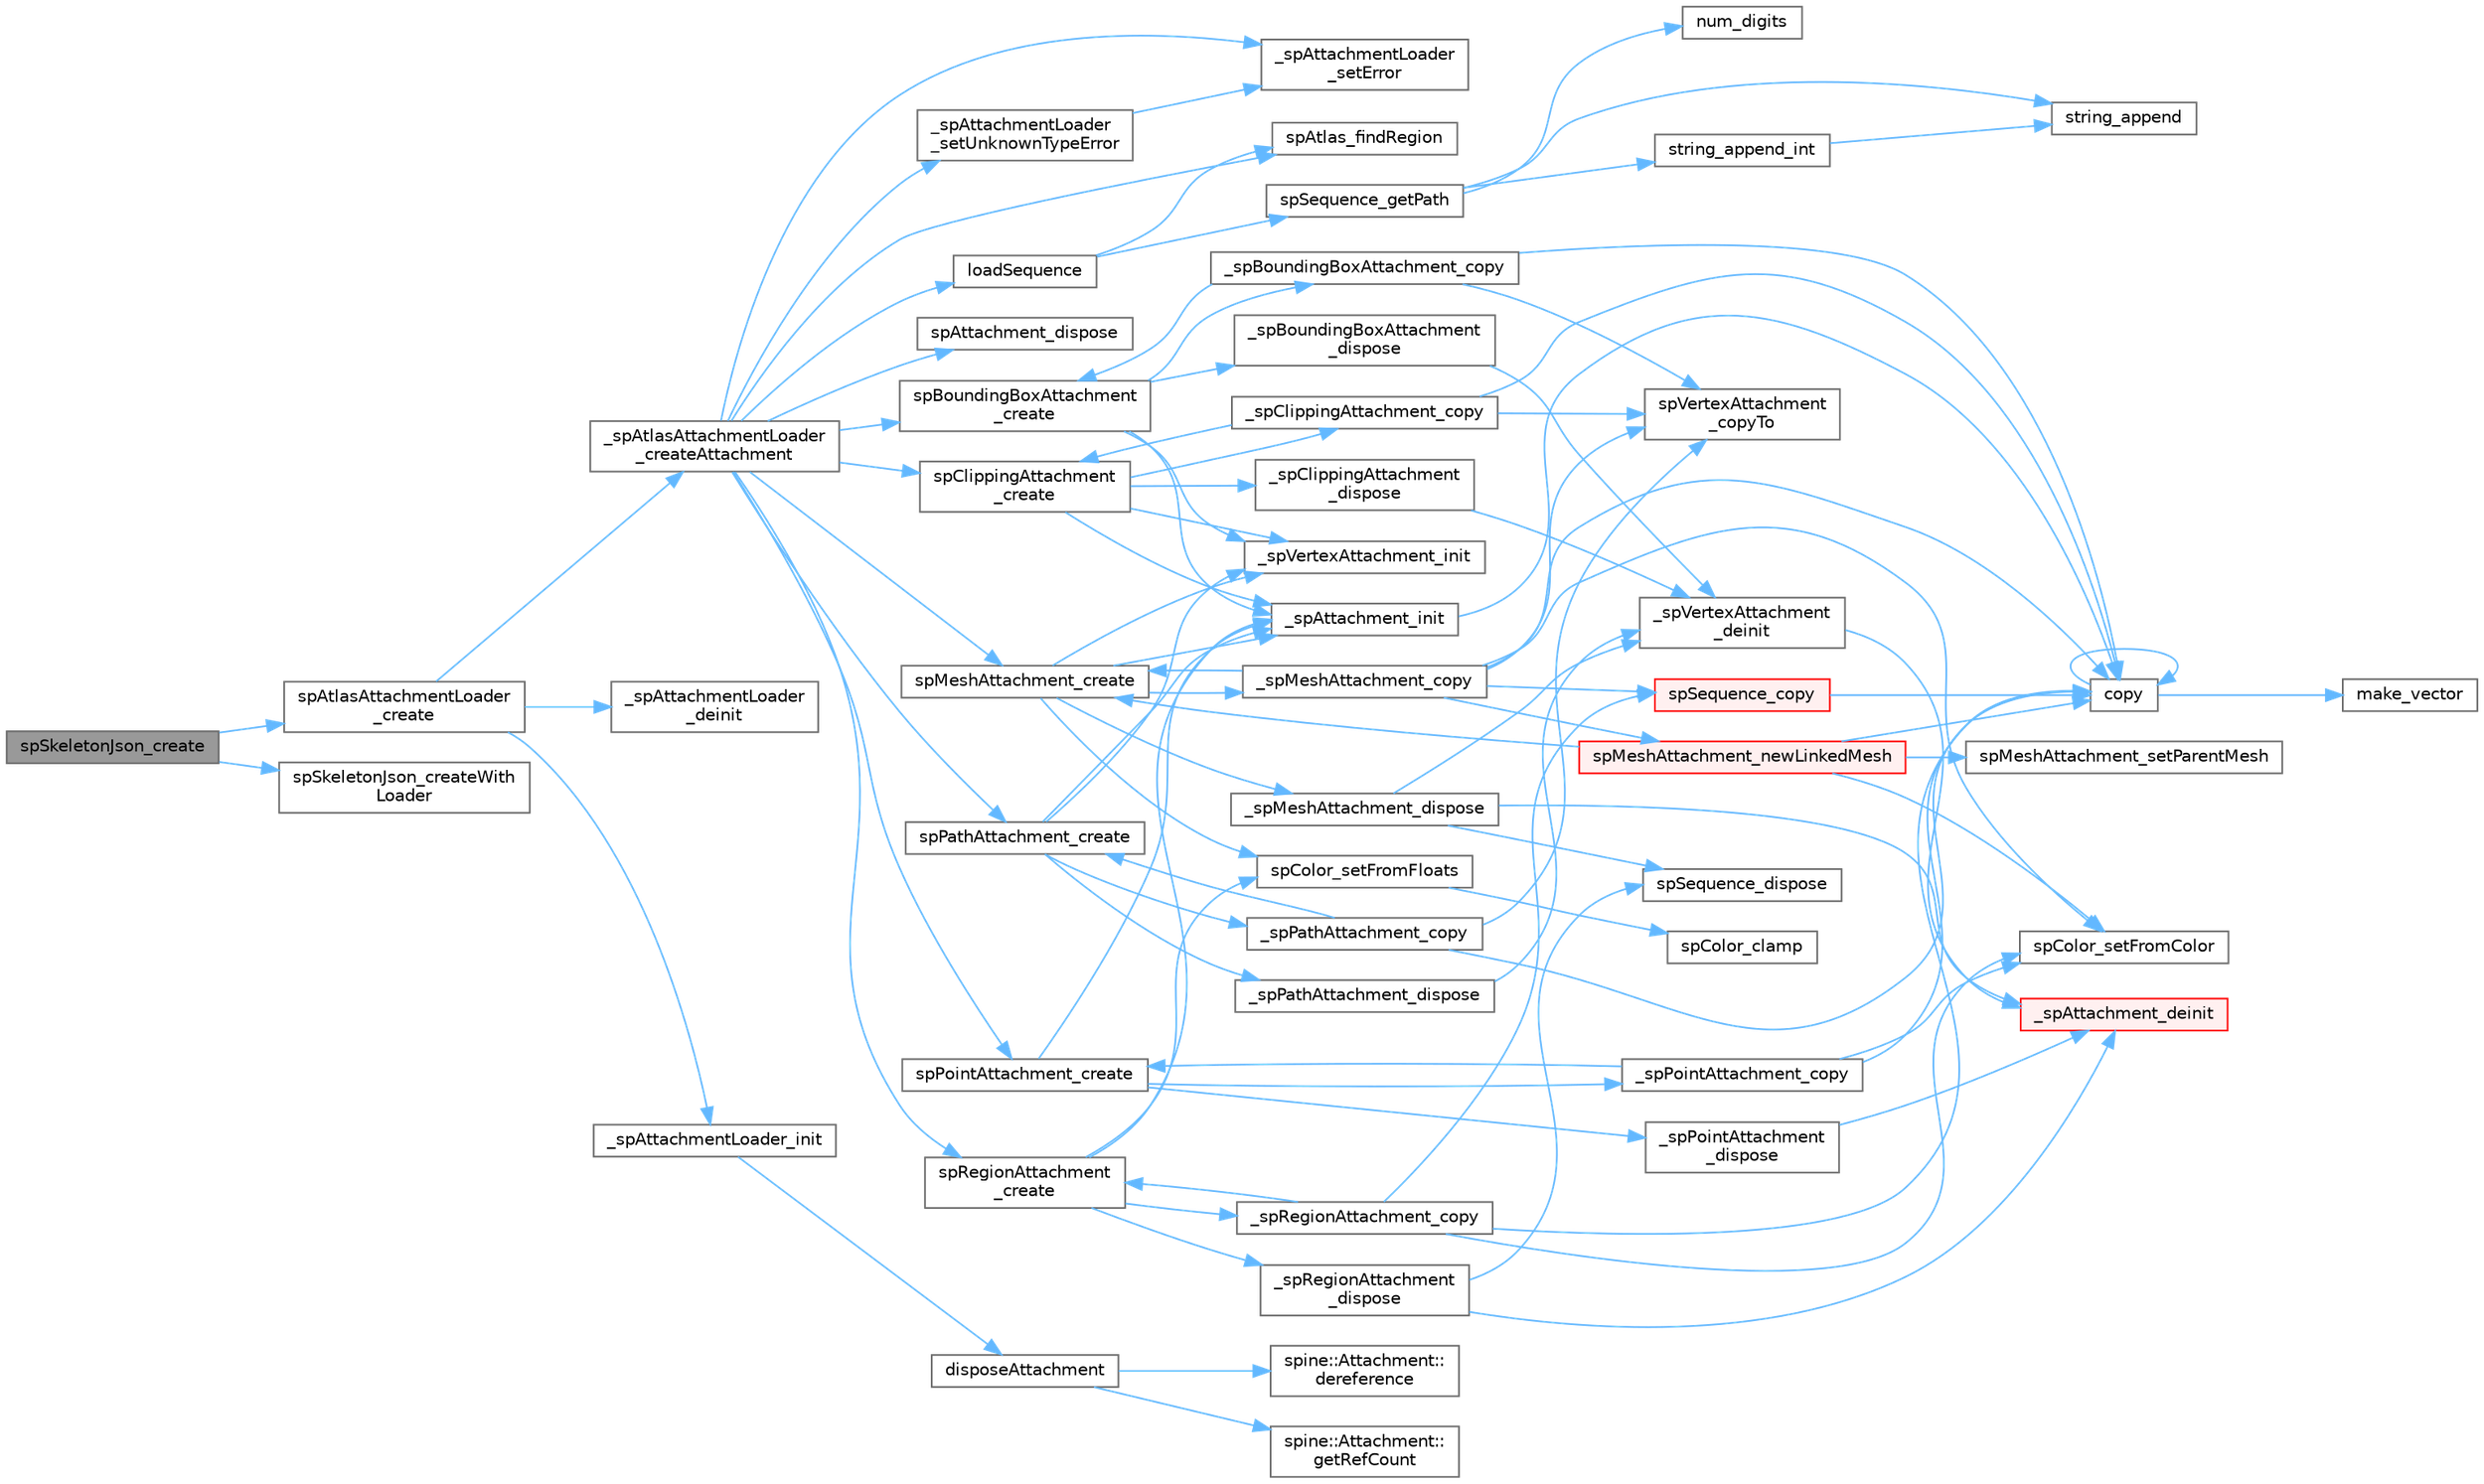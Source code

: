 digraph "spSkeletonJson_create"
{
 // LATEX_PDF_SIZE
  bgcolor="transparent";
  edge [fontname=Helvetica,fontsize=10,labelfontname=Helvetica,labelfontsize=10];
  node [fontname=Helvetica,fontsize=10,shape=box,height=0.2,width=0.4];
  rankdir="LR";
  Node1 [id="Node000001",label="spSkeletonJson_create",height=0.2,width=0.4,color="gray40", fillcolor="grey60", style="filled", fontcolor="black",tooltip=" "];
  Node1 -> Node2 [id="edge92_Node000001_Node000002",color="steelblue1",style="solid",tooltip=" "];
  Node2 [id="Node000002",label="spAtlasAttachmentLoader\l_create",height=0.2,width=0.4,color="grey40", fillcolor="white", style="filled",URL="$_atlas_attachment_loader_8c.html#aa7a18b3d25b0759d839fa98d15872cab",tooltip=" "];
  Node2 -> Node3 [id="edge93_Node000002_Node000003",color="steelblue1",style="solid",tooltip=" "];
  Node3 [id="Node000003",label="_spAtlasAttachmentLoader\l_createAttachment",height=0.2,width=0.4,color="grey40", fillcolor="white", style="filled",URL="$_atlas_attachment_loader_8c.html#a413beef473c08236d213eb4f2d4dda84",tooltip=" "];
  Node3 -> Node4 [id="edge94_Node000003_Node000004",color="steelblue1",style="solid",tooltip=" "];
  Node4 [id="Node000004",label="_spAttachmentLoader\l_setError",height=0.2,width=0.4,color="grey40", fillcolor="white", style="filled",URL="$_attachment_loader_8c.html#a76072645a62f1f01ef37e37df950beb0",tooltip=" "];
  Node3 -> Node5 [id="edge95_Node000003_Node000005",color="steelblue1",style="solid",tooltip=" "];
  Node5 [id="Node000005",label="_spAttachmentLoader\l_setUnknownTypeError",height=0.2,width=0.4,color="grey40", fillcolor="white", style="filled",URL="$_attachment_loader_8c.html#a4662f9f59885ba336ec3eeaeb956f291",tooltip=" "];
  Node5 -> Node4 [id="edge96_Node000005_Node000004",color="steelblue1",style="solid",tooltip=" "];
  Node3 -> Node6 [id="edge97_Node000003_Node000006",color="steelblue1",style="solid",tooltip=" "];
  Node6 [id="Node000006",label="loadSequence",height=0.2,width=0.4,color="grey40", fillcolor="white", style="filled",URL="$_atlas_attachment_loader_8c.html#a582bb9cc3a8caac610f7b3aeeb981072",tooltip=" "];
  Node6 -> Node7 [id="edge98_Node000006_Node000007",color="steelblue1",style="solid",tooltip=" "];
  Node7 [id="Node000007",label="spAtlas_findRegion",height=0.2,width=0.4,color="grey40", fillcolor="white", style="filled",URL="$_atlas_8c.html#a82bba777375818ce281bb72ad1314359",tooltip=" "];
  Node6 -> Node8 [id="edge99_Node000006_Node000008",color="steelblue1",style="solid",tooltip=" "];
  Node8 [id="Node000008",label="spSequence_getPath",height=0.2,width=0.4,color="grey40", fillcolor="white", style="filled",URL="$_sequence_8c.html#ae567d655a9794119e67e1b46886071e4",tooltip=" "];
  Node8 -> Node9 [id="edge100_Node000008_Node000009",color="steelblue1",style="solid",tooltip=" "];
  Node9 [id="Node000009",label="num_digits",height=0.2,width=0.4,color="grey40", fillcolor="white", style="filled",URL="$_sequence_8c.html#aa16e8c03d098498ad9c8839cf2c48044",tooltip=" "];
  Node8 -> Node10 [id="edge101_Node000008_Node000010",color="steelblue1",style="solid",tooltip=" "];
  Node10 [id="Node000010",label="string_append",height=0.2,width=0.4,color="grey40", fillcolor="white", style="filled",URL="$_sequence_8c.html#af25c837e1d446d033009c154a2bb94f2",tooltip=" "];
  Node8 -> Node11 [id="edge102_Node000008_Node000011",color="steelblue1",style="solid",tooltip=" "];
  Node11 [id="Node000011",label="string_append_int",height=0.2,width=0.4,color="grey40", fillcolor="white", style="filled",URL="$_sequence_8c.html#a88fa23434e65603e4a8468888e14f2e7",tooltip=" "];
  Node11 -> Node10 [id="edge103_Node000011_Node000010",color="steelblue1",style="solid",tooltip=" "];
  Node3 -> Node7 [id="edge104_Node000003_Node000007",color="steelblue1",style="solid",tooltip=" "];
  Node3 -> Node12 [id="edge105_Node000003_Node000012",color="steelblue1",style="solid",tooltip=" "];
  Node12 [id="Node000012",label="spAttachment_dispose",height=0.2,width=0.4,color="grey40", fillcolor="white", style="filled",URL="$_attachment_8c.html#a79acc5ee5476760411382e50454f62d4",tooltip=" "];
  Node3 -> Node13 [id="edge106_Node000003_Node000013",color="steelblue1",style="solid",tooltip=" "];
  Node13 [id="Node000013",label="spBoundingBoxAttachment\l_create",height=0.2,width=0.4,color="grey40", fillcolor="white", style="filled",URL="$_bounding_box_attachment_8c.html#a71ec51b774203f4cdb0c7400c7c30185",tooltip=" "];
  Node13 -> Node14 [id="edge107_Node000013_Node000014",color="steelblue1",style="solid",tooltip=" "];
  Node14 [id="Node000014",label="_spAttachment_init",height=0.2,width=0.4,color="grey40", fillcolor="white", style="filled",URL="$_attachment_8c.html#a77645d743ca40f2700f78abdda77bd6d",tooltip=" "];
  Node14 -> Node15 [id="edge108_Node000014_Node000015",color="steelblue1",style="solid",tooltip=" "];
  Node15 [id="Node000015",label="copy",height=0.2,width=0.4,color="grey40", fillcolor="white", style="filled",URL="$level1__impl_8h.html#a7ffc26122ca6f9bec01f9bc5e64f3006",tooltip=" "];
  Node15 -> Node15 [id="edge109_Node000015_Node000015",color="steelblue1",style="solid",tooltip=" "];
  Node15 -> Node16 [id="edge110_Node000015_Node000016",color="steelblue1",style="solid",tooltip=" "];
  Node16 [id="Node000016",label="make_vector",height=0.2,width=0.4,color="grey40", fillcolor="white", style="filled",URL="$level1__impl_8h.html#ae339a3d924ebae3773d8cd03d2a37ffc",tooltip=" "];
  Node13 -> Node17 [id="edge111_Node000013_Node000017",color="steelblue1",style="solid",tooltip=" "];
  Node17 [id="Node000017",label="_spBoundingBoxAttachment_copy",height=0.2,width=0.4,color="grey40", fillcolor="white", style="filled",URL="$_bounding_box_attachment_8c.html#a91ddb6e67db63e6149d3db6246349dee",tooltip=" "];
  Node17 -> Node15 [id="edge112_Node000017_Node000015",color="steelblue1",style="solid",tooltip=" "];
  Node17 -> Node13 [id="edge113_Node000017_Node000013",color="steelblue1",style="solid",tooltip=" "];
  Node17 -> Node18 [id="edge114_Node000017_Node000018",color="steelblue1",style="solid",tooltip=" "];
  Node18 [id="Node000018",label="spVertexAttachment\l_copyTo",height=0.2,width=0.4,color="grey40", fillcolor="white", style="filled",URL="$_vertex_attachment_8c.html#aef7fe6c571a46dfe7a7bbe2dcb7f5090",tooltip=" "];
  Node13 -> Node19 [id="edge115_Node000013_Node000019",color="steelblue1",style="solid",tooltip=" "];
  Node19 [id="Node000019",label="_spBoundingBoxAttachment\l_dispose",height=0.2,width=0.4,color="grey40", fillcolor="white", style="filled",URL="$_bounding_box_attachment_8c.html#a88e7609035645dc3e7f097e97798b416",tooltip=" "];
  Node19 -> Node20 [id="edge116_Node000019_Node000020",color="steelblue1",style="solid",tooltip=" "];
  Node20 [id="Node000020",label="_spVertexAttachment\l_deinit",height=0.2,width=0.4,color="grey40", fillcolor="white", style="filled",URL="$_vertex_attachment_8c.html#a879f6827c28770124de4b2904a672244",tooltip=" "];
  Node20 -> Node21 [id="edge117_Node000020_Node000021",color="steelblue1",style="solid",tooltip=" "];
  Node21 [id="Node000021",label="_spAttachment_deinit",height=0.2,width=0.4,color="red", fillcolor="#FFF0F0", style="filled",URL="$_attachment_8c.html#abbac986c283fdf9d5dca624ddc68b3e7",tooltip=" "];
  Node13 -> Node26 [id="edge118_Node000013_Node000026",color="steelblue1",style="solid",tooltip=" "];
  Node26 [id="Node000026",label="_spVertexAttachment_init",height=0.2,width=0.4,color="grey40", fillcolor="white", style="filled",URL="$_vertex_attachment_8c.html#a408f866fc7f3cf1adc0473f36ae76e61",tooltip=" "];
  Node3 -> Node27 [id="edge119_Node000003_Node000027",color="steelblue1",style="solid",tooltip=" "];
  Node27 [id="Node000027",label="spClippingAttachment\l_create",height=0.2,width=0.4,color="grey40", fillcolor="white", style="filled",URL="$_clipping_attachment_8c.html#ae395e890bb0699cbdb0521ddd9274ad5",tooltip=" "];
  Node27 -> Node14 [id="edge120_Node000027_Node000014",color="steelblue1",style="solid",tooltip=" "];
  Node27 -> Node28 [id="edge121_Node000027_Node000028",color="steelblue1",style="solid",tooltip=" "];
  Node28 [id="Node000028",label="_spClippingAttachment_copy",height=0.2,width=0.4,color="grey40", fillcolor="white", style="filled",URL="$_clipping_attachment_8c.html#afc74fa2cb9281741e110079bf97de0f8",tooltip=" "];
  Node28 -> Node15 [id="edge122_Node000028_Node000015",color="steelblue1",style="solid",tooltip=" "];
  Node28 -> Node27 [id="edge123_Node000028_Node000027",color="steelblue1",style="solid",tooltip=" "];
  Node28 -> Node18 [id="edge124_Node000028_Node000018",color="steelblue1",style="solid",tooltip=" "];
  Node27 -> Node29 [id="edge125_Node000027_Node000029",color="steelblue1",style="solid",tooltip=" "];
  Node29 [id="Node000029",label="_spClippingAttachment\l_dispose",height=0.2,width=0.4,color="grey40", fillcolor="white", style="filled",URL="$_clipping_attachment_8c.html#a4744fa251f4a123439b6964c5f1971d5",tooltip=" "];
  Node29 -> Node20 [id="edge126_Node000029_Node000020",color="steelblue1",style="solid",tooltip=" "];
  Node27 -> Node26 [id="edge127_Node000027_Node000026",color="steelblue1",style="solid",tooltip=" "];
  Node3 -> Node30 [id="edge128_Node000003_Node000030",color="steelblue1",style="solid",tooltip=" "];
  Node30 [id="Node000030",label="spMeshAttachment_create",height=0.2,width=0.4,color="grey40", fillcolor="white", style="filled",URL="$_mesh_attachment_8c.html#a56bdc44e05dde0a83d75cce72f2628a2",tooltip=" "];
  Node30 -> Node14 [id="edge129_Node000030_Node000014",color="steelblue1",style="solid",tooltip=" "];
  Node30 -> Node31 [id="edge130_Node000030_Node000031",color="steelblue1",style="solid",tooltip=" "];
  Node31 [id="Node000031",label="_spMeshAttachment_copy",height=0.2,width=0.4,color="grey40", fillcolor="white", style="filled",URL="$_mesh_attachment_8c.html#af29030eb293b3ba84690105b3a11c649",tooltip=" "];
  Node31 -> Node15 [id="edge131_Node000031_Node000015",color="steelblue1",style="solid",tooltip=" "];
  Node31 -> Node32 [id="edge132_Node000031_Node000032",color="steelblue1",style="solid",tooltip=" "];
  Node32 [id="Node000032",label="spColor_setFromColor",height=0.2,width=0.4,color="grey40", fillcolor="white", style="filled",URL="$_color_8c.html#af0868cf31a5235b433ec908d952df5fc",tooltip=" "];
  Node31 -> Node30 [id="edge133_Node000031_Node000030",color="steelblue1",style="solid",tooltip=" "];
  Node31 -> Node33 [id="edge134_Node000031_Node000033",color="steelblue1",style="solid",tooltip=" "];
  Node33 [id="Node000033",label="spMeshAttachment_newLinkedMesh",height=0.2,width=0.4,color="red", fillcolor="#FFF0F0", style="filled",URL="$_mesh_attachment_8c.html#a71271f8d13395069e8d2d8e4b8077842",tooltip=" "];
  Node33 -> Node15 [id="edge135_Node000033_Node000015",color="steelblue1",style="solid",tooltip=" "];
  Node33 -> Node32 [id="edge136_Node000033_Node000032",color="steelblue1",style="solid",tooltip=" "];
  Node33 -> Node30 [id="edge137_Node000033_Node000030",color="steelblue1",style="solid",tooltip=" "];
  Node33 -> Node34 [id="edge138_Node000033_Node000034",color="steelblue1",style="solid",tooltip=" "];
  Node34 [id="Node000034",label="spMeshAttachment_setParentMesh",height=0.2,width=0.4,color="grey40", fillcolor="white", style="filled",URL="$_mesh_attachment_8c.html#af281234df8499ed6f950748fda7641b2",tooltip=" "];
  Node31 -> Node36 [id="edge139_Node000031_Node000036",color="steelblue1",style="solid",tooltip=" "];
  Node36 [id="Node000036",label="spSequence_copy",height=0.2,width=0.4,color="red", fillcolor="#FFF0F0", style="filled",URL="$_sequence_8c.html#ab5e5276b4a50783c4da5a2a70d35d9b5",tooltip=" "];
  Node36 -> Node15 [id="edge140_Node000036_Node000015",color="steelblue1",style="solid",tooltip=" "];
  Node31 -> Node18 [id="edge141_Node000031_Node000018",color="steelblue1",style="solid",tooltip=" "];
  Node30 -> Node38 [id="edge142_Node000030_Node000038",color="steelblue1",style="solid",tooltip=" "];
  Node38 [id="Node000038",label="_spMeshAttachment_dispose",height=0.2,width=0.4,color="grey40", fillcolor="white", style="filled",URL="$_mesh_attachment_8c.html#a4d457018ce0f233e2b1bb9b90d6ea663",tooltip=" "];
  Node38 -> Node21 [id="edge143_Node000038_Node000021",color="steelblue1",style="solid",tooltip=" "];
  Node38 -> Node20 [id="edge144_Node000038_Node000020",color="steelblue1",style="solid",tooltip=" "];
  Node38 -> Node39 [id="edge145_Node000038_Node000039",color="steelblue1",style="solid",tooltip=" "];
  Node39 [id="Node000039",label="spSequence_dispose",height=0.2,width=0.4,color="grey40", fillcolor="white", style="filled",URL="$_sequence_8c.html#a4c8fc0f3da23061b8989e5f6e61ab529",tooltip=" "];
  Node30 -> Node26 [id="edge146_Node000030_Node000026",color="steelblue1",style="solid",tooltip=" "];
  Node30 -> Node40 [id="edge147_Node000030_Node000040",color="steelblue1",style="solid",tooltip=" "];
  Node40 [id="Node000040",label="spColor_setFromFloats",height=0.2,width=0.4,color="grey40", fillcolor="white", style="filled",URL="$_color_8c.html#aef2bc0c9016302022f25c89ba5b36a2c",tooltip=" "];
  Node40 -> Node41 [id="edge148_Node000040_Node000041",color="steelblue1",style="solid",tooltip=" "];
  Node41 [id="Node000041",label="spColor_clamp",height=0.2,width=0.4,color="grey40", fillcolor="white", style="filled",URL="$_color_8c.html#a430dde727f95083ecaaf7760a09e6b1d",tooltip=" "];
  Node3 -> Node42 [id="edge149_Node000003_Node000042",color="steelblue1",style="solid",tooltip=" "];
  Node42 [id="Node000042",label="spPathAttachment_create",height=0.2,width=0.4,color="grey40", fillcolor="white", style="filled",URL="$_path_attachment_8c.html#abb6d144d26e4f8727b63b10db7675137",tooltip=" "];
  Node42 -> Node14 [id="edge150_Node000042_Node000014",color="steelblue1",style="solid",tooltip=" "];
  Node42 -> Node43 [id="edge151_Node000042_Node000043",color="steelblue1",style="solid",tooltip=" "];
  Node43 [id="Node000043",label="_spPathAttachment_copy",height=0.2,width=0.4,color="grey40", fillcolor="white", style="filled",URL="$_path_attachment_8c.html#adfd05891150d5a389e08f79a2faffb27",tooltip=" "];
  Node43 -> Node15 [id="edge152_Node000043_Node000015",color="steelblue1",style="solid",tooltip=" "];
  Node43 -> Node42 [id="edge153_Node000043_Node000042",color="steelblue1",style="solid",tooltip=" "];
  Node43 -> Node18 [id="edge154_Node000043_Node000018",color="steelblue1",style="solid",tooltip=" "];
  Node42 -> Node44 [id="edge155_Node000042_Node000044",color="steelblue1",style="solid",tooltip=" "];
  Node44 [id="Node000044",label="_spPathAttachment_dispose",height=0.2,width=0.4,color="grey40", fillcolor="white", style="filled",URL="$_path_attachment_8c.html#a7839a449120ed467d64ce809b395ed75",tooltip=" "];
  Node44 -> Node20 [id="edge156_Node000044_Node000020",color="steelblue1",style="solid",tooltip=" "];
  Node42 -> Node26 [id="edge157_Node000042_Node000026",color="steelblue1",style="solid",tooltip=" "];
  Node3 -> Node45 [id="edge158_Node000003_Node000045",color="steelblue1",style="solid",tooltip=" "];
  Node45 [id="Node000045",label="spPointAttachment_create",height=0.2,width=0.4,color="grey40", fillcolor="white", style="filled",URL="$_point_attachment_8c.html#acc47cc6596f6f922aea2bebdaa415570",tooltip=" "];
  Node45 -> Node14 [id="edge159_Node000045_Node000014",color="steelblue1",style="solid",tooltip=" "];
  Node45 -> Node46 [id="edge160_Node000045_Node000046",color="steelblue1",style="solid",tooltip=" "];
  Node46 [id="Node000046",label="_spPointAttachment_copy",height=0.2,width=0.4,color="grey40", fillcolor="white", style="filled",URL="$_point_attachment_8c.html#a44bbfa2f81b4829614584ec189af1d8f",tooltip=" "];
  Node46 -> Node15 [id="edge161_Node000046_Node000015",color="steelblue1",style="solid",tooltip=" "];
  Node46 -> Node32 [id="edge162_Node000046_Node000032",color="steelblue1",style="solid",tooltip=" "];
  Node46 -> Node45 [id="edge163_Node000046_Node000045",color="steelblue1",style="solid",tooltip=" "];
  Node45 -> Node47 [id="edge164_Node000045_Node000047",color="steelblue1",style="solid",tooltip=" "];
  Node47 [id="Node000047",label="_spPointAttachment\l_dispose",height=0.2,width=0.4,color="grey40", fillcolor="white", style="filled",URL="$_point_attachment_8c.html#af2b6e9f5c18564c9256932e52cb0242e",tooltip=" "];
  Node47 -> Node21 [id="edge165_Node000047_Node000021",color="steelblue1",style="solid",tooltip=" "];
  Node3 -> Node48 [id="edge166_Node000003_Node000048",color="steelblue1",style="solid",tooltip=" "];
  Node48 [id="Node000048",label="spRegionAttachment\l_create",height=0.2,width=0.4,color="grey40", fillcolor="white", style="filled",URL="$_region_attachment_8c.html#ab4e5bc1580319ef19339b0a39e4d48ec",tooltip=" "];
  Node48 -> Node14 [id="edge167_Node000048_Node000014",color="steelblue1",style="solid",tooltip=" "];
  Node48 -> Node49 [id="edge168_Node000048_Node000049",color="steelblue1",style="solid",tooltip=" "];
  Node49 [id="Node000049",label="_spRegionAttachment_copy",height=0.2,width=0.4,color="grey40", fillcolor="white", style="filled",URL="$_region_attachment_8c.html#a645fcbce0c18d844e93fbda3f1acf3c1",tooltip=" "];
  Node49 -> Node15 [id="edge169_Node000049_Node000015",color="steelblue1",style="solid",tooltip=" "];
  Node49 -> Node32 [id="edge170_Node000049_Node000032",color="steelblue1",style="solid",tooltip=" "];
  Node49 -> Node48 [id="edge171_Node000049_Node000048",color="steelblue1",style="solid",tooltip=" "];
  Node49 -> Node36 [id="edge172_Node000049_Node000036",color="steelblue1",style="solid",tooltip=" "];
  Node48 -> Node50 [id="edge173_Node000048_Node000050",color="steelblue1",style="solid",tooltip=" "];
  Node50 [id="Node000050",label="_spRegionAttachment\l_dispose",height=0.2,width=0.4,color="grey40", fillcolor="white", style="filled",URL="$_region_attachment_8c.html#a586dd6bc150e3a6369ace2339e903cfe",tooltip=" "];
  Node50 -> Node21 [id="edge174_Node000050_Node000021",color="steelblue1",style="solid",tooltip=" "];
  Node50 -> Node39 [id="edge175_Node000050_Node000039",color="steelblue1",style="solid",tooltip=" "];
  Node48 -> Node40 [id="edge176_Node000048_Node000040",color="steelblue1",style="solid",tooltip=" "];
  Node2 -> Node51 [id="edge177_Node000002_Node000051",color="steelblue1",style="solid",tooltip=" "];
  Node51 [id="Node000051",label="_spAttachmentLoader\l_deinit",height=0.2,width=0.4,color="grey40", fillcolor="white", style="filled",URL="$_attachment_loader_8c.html#ab7d2ad39e6e873c06e321228d0eb00b2",tooltip=" "];
  Node2 -> Node52 [id="edge178_Node000002_Node000052",color="steelblue1",style="solid",tooltip=" "];
  Node52 [id="Node000052",label="_spAttachmentLoader_init",height=0.2,width=0.4,color="grey40", fillcolor="white", style="filled",URL="$_attachment_loader_8c.html#a211e00a37a0c555e383b7014bacedc18",tooltip=" "];
  Node52 -> Node23 [id="edge179_Node000052_Node000023",color="steelblue1",style="solid",tooltip=" "];
  Node23 [id="Node000023",label="disposeAttachment",height=0.2,width=0.4,color="grey40", fillcolor="white", style="filled",URL="$_skin_8cpp.html#a9fa1b8407c6f33b348e869452f1ac8fc",tooltip=" "];
  Node23 -> Node24 [id="edge180_Node000023_Node000024",color="steelblue1",style="solid",tooltip=" "];
  Node24 [id="Node000024",label="spine::Attachment::\ldereference",height=0.2,width=0.4,color="grey40", fillcolor="white", style="filled",URL="$classspine_1_1_attachment.html#acc72f7fa790c5e4d356f4e56f58bd785",tooltip=" "];
  Node23 -> Node25 [id="edge181_Node000023_Node000025",color="steelblue1",style="solid",tooltip=" "];
  Node25 [id="Node000025",label="spine::Attachment::\lgetRefCount",height=0.2,width=0.4,color="grey40", fillcolor="white", style="filled",URL="$classspine_1_1_attachment.html#ac135715b66cfc25c2d55007db9607aee",tooltip=" "];
  Node1 -> Node53 [id="edge182_Node000001_Node000053",color="steelblue1",style="solid",tooltip=" "];
  Node53 [id="Node000053",label="spSkeletonJson_createWith\lLoader",height=0.2,width=0.4,color="grey40", fillcolor="white", style="filled",URL="$_skeleton_json_8c.html#a51355583554c35f40aaa71a06061b610",tooltip=" "];
}
